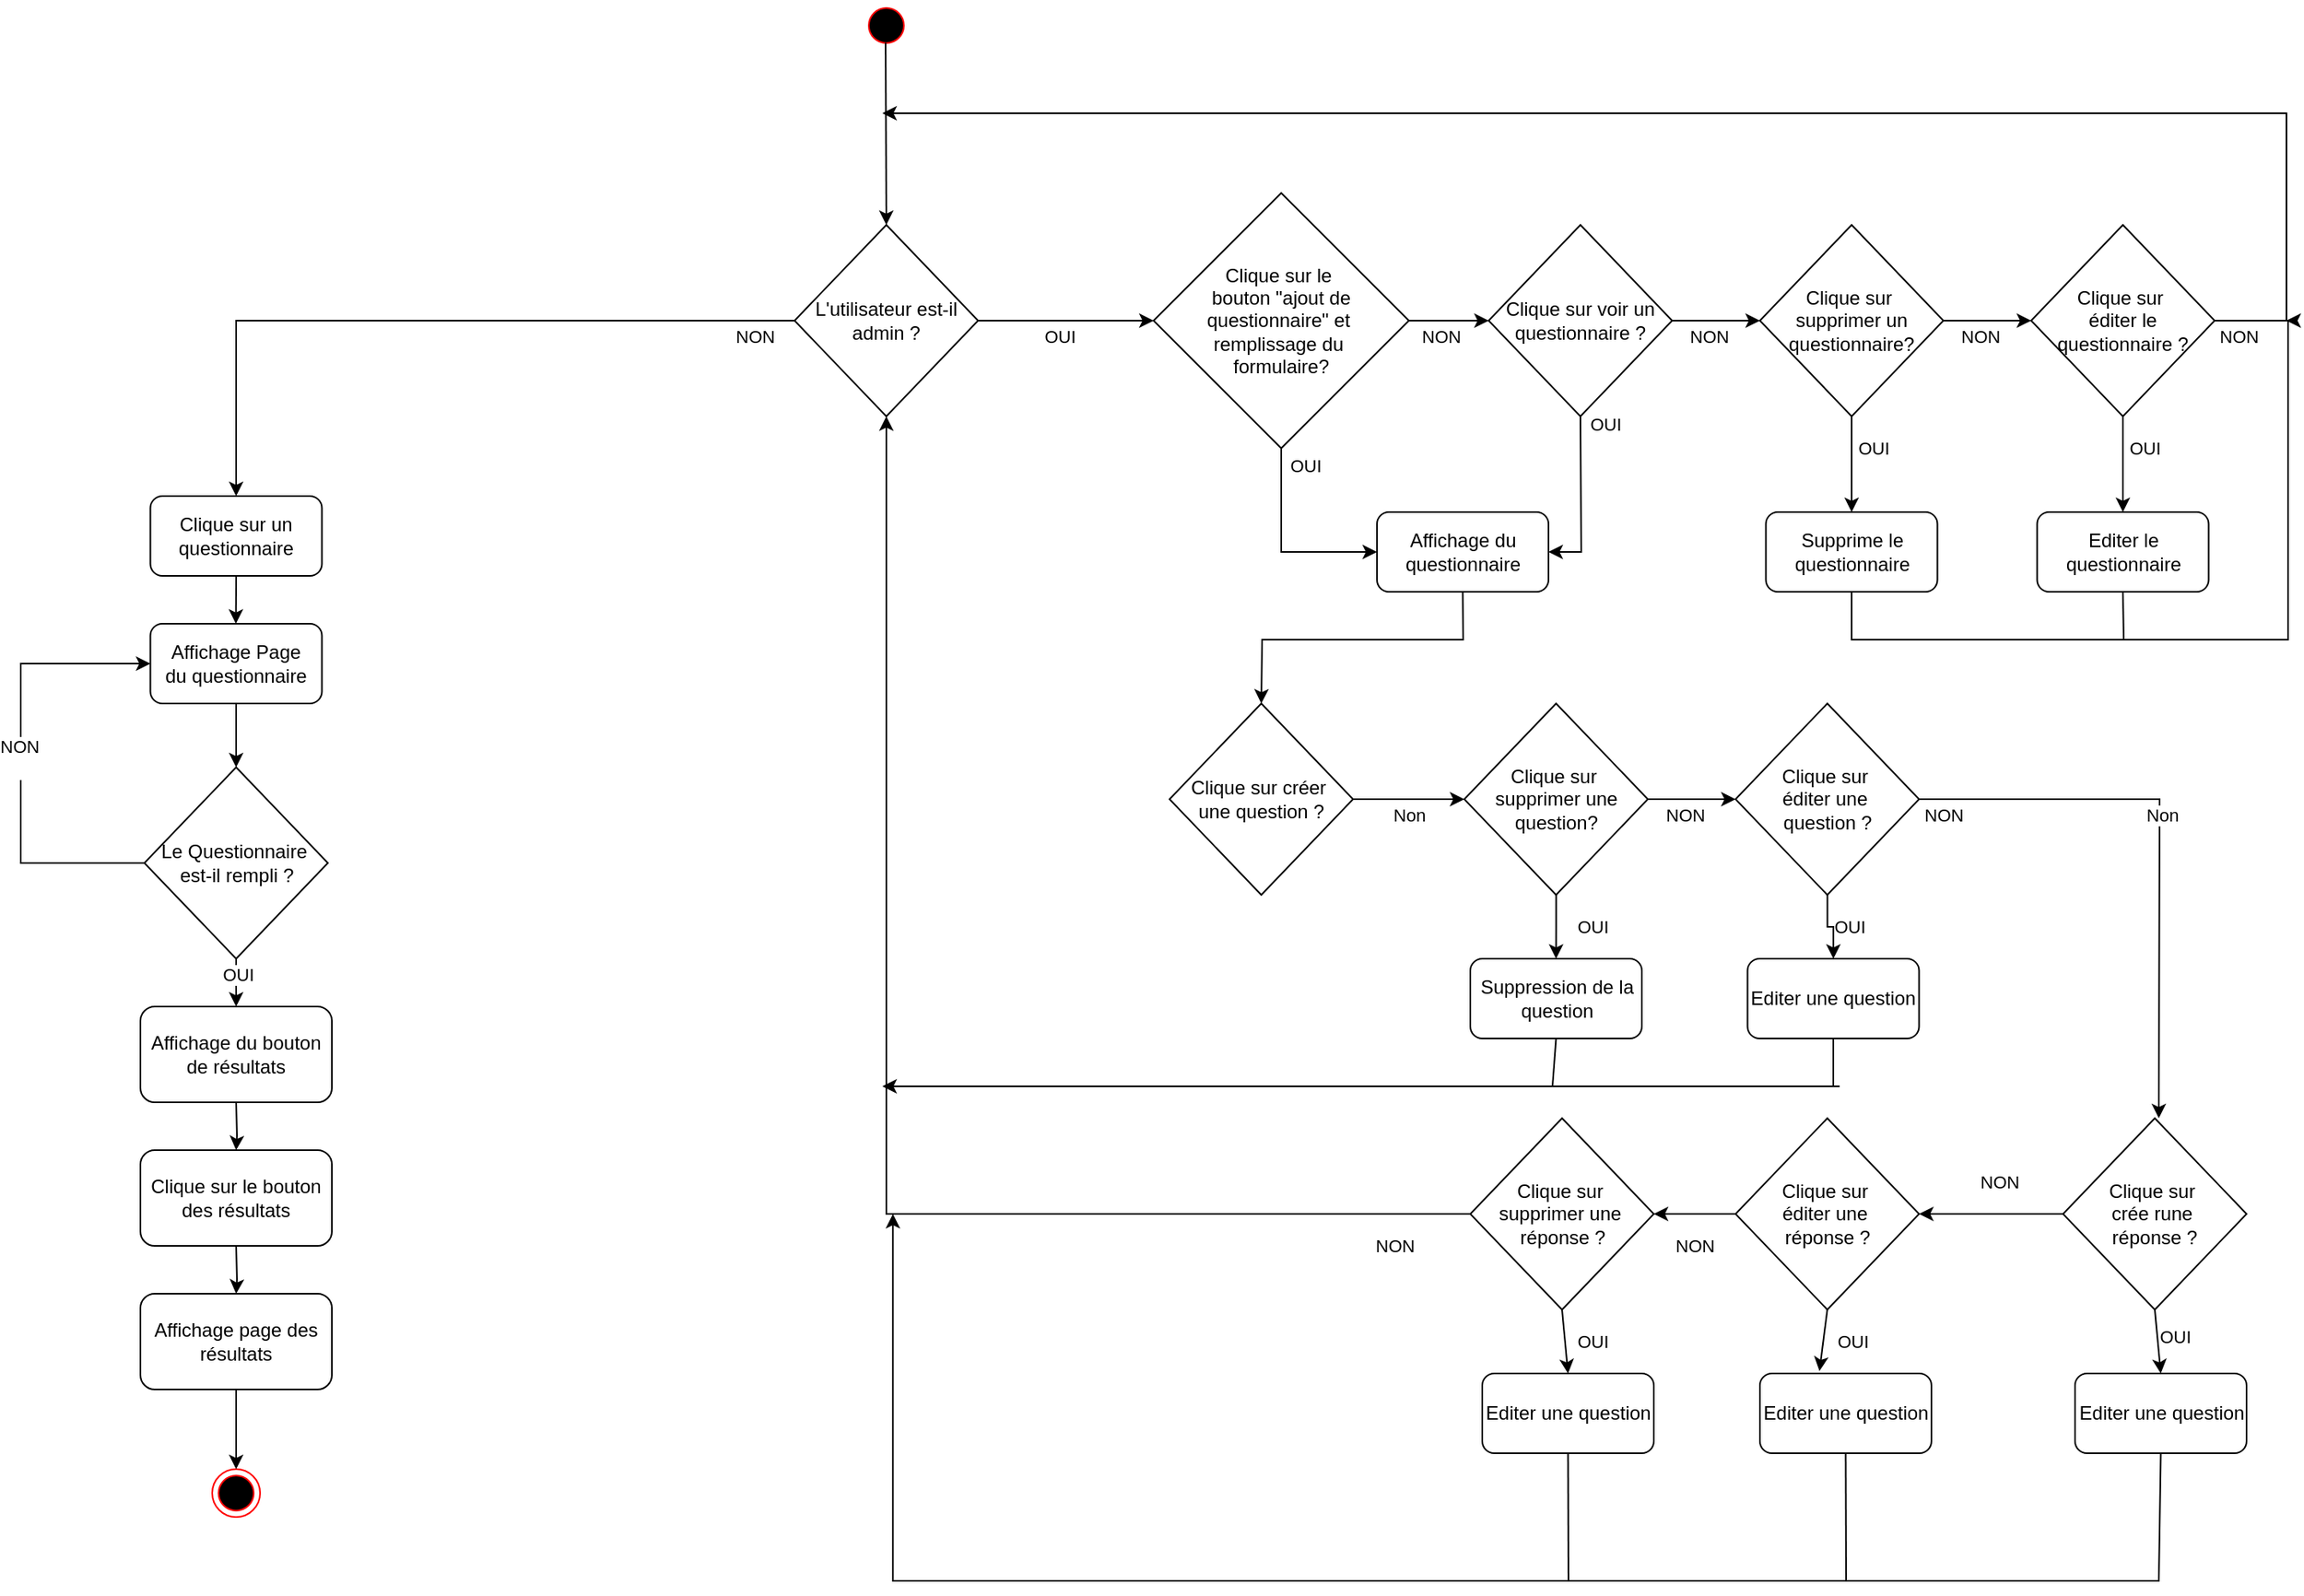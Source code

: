 <mxfile version="28.2.3" pages="3">
  <diagram name="Diagramme Activité" id="yd0fJOVpNet60CX7Hf86">
    <mxGraphModel dx="2014" dy="1866" grid="1" gridSize="10" guides="1" tooltips="1" connect="1" arrows="1" fold="1" page="1" pageScale="1" pageWidth="827" pageHeight="1169" math="0" shadow="0">
      <root>
        <mxCell id="0" />
        <mxCell id="1" parent="0" />
        <mxCell id="2XqCjM9IpBjJzkhWdtba-1" value="" style="ellipse;html=1;shape=endState;fillColor=#000000;strokeColor=#ff0000;" vertex="1" parent="1">
          <mxGeometry x="300" y="960" width="30" height="30" as="geometry" />
        </mxCell>
        <mxCell id="2XqCjM9IpBjJzkhWdtba-2" value="Affichage Page&lt;br&gt;du questionnaire" style="rounded=1;whiteSpace=wrap;html=1;" vertex="1" parent="1">
          <mxGeometry x="261.25" y="430" width="107.5" height="50" as="geometry" />
        </mxCell>
        <mxCell id="2XqCjM9IpBjJzkhWdtba-3" value="" style="endArrow=classic;html=1;rounded=0;exitX=0.5;exitY=1;exitDx=0;exitDy=0;" edge="1" parent="1" source="2XqCjM9IpBjJzkhWdtba-2" target="2XqCjM9IpBjJzkhWdtba-6">
          <mxGeometry width="50" height="50" relative="1" as="geometry">
            <mxPoint x="290" y="540" as="sourcePoint" />
            <mxPoint x="315" y="520" as="targetPoint" />
          </mxGeometry>
        </mxCell>
        <mxCell id="2XqCjM9IpBjJzkhWdtba-4" value="" style="edgeStyle=orthogonalEdgeStyle;rounded=0;orthogonalLoop=1;jettySize=auto;html=1;" edge="1" parent="1" source="2XqCjM9IpBjJzkhWdtba-6" target="2XqCjM9IpBjJzkhWdtba-9">
          <mxGeometry relative="1" as="geometry" />
        </mxCell>
        <mxCell id="2XqCjM9IpBjJzkhWdtba-5" value="OUI" style="edgeLabel;html=1;align=center;verticalAlign=middle;resizable=0;points=[];" vertex="1" connectable="0" parent="2XqCjM9IpBjJzkhWdtba-4">
          <mxGeometry x="0.207" y="1" relative="1" as="geometry">
            <mxPoint as="offset" />
          </mxGeometry>
        </mxCell>
        <mxCell id="2XqCjM9IpBjJzkhWdtba-6" value="Le Questionnaire&amp;nbsp;&lt;div&gt;est-il rempli ?&lt;/div&gt;" style="rhombus;whiteSpace=wrap;html=1;" vertex="1" parent="1">
          <mxGeometry x="257.5" y="520" width="115" height="120" as="geometry" />
        </mxCell>
        <mxCell id="2XqCjM9IpBjJzkhWdtba-7" value="" style="endArrow=classic;html=1;rounded=0;exitX=0;exitY=0.5;exitDx=0;exitDy=0;entryX=0;entryY=0.5;entryDx=0;entryDy=0;" edge="1" parent="1" source="2XqCjM9IpBjJzkhWdtba-6" target="2XqCjM9IpBjJzkhWdtba-2">
          <mxGeometry width="50" height="50" relative="1" as="geometry">
            <mxPoint x="290" y="620" as="sourcePoint" />
            <mxPoint x="340" y="570" as="targetPoint" />
            <Array as="points">
              <mxPoint x="180" y="580" />
              <mxPoint x="180" y="455" />
            </Array>
          </mxGeometry>
        </mxCell>
        <mxCell id="2XqCjM9IpBjJzkhWdtba-8" value="NON&lt;div&gt;&lt;br&gt;&lt;/div&gt;" style="edgeLabel;html=1;align=center;verticalAlign=middle;resizable=0;points=[];" vertex="1" connectable="0" parent="2XqCjM9IpBjJzkhWdtba-7">
          <mxGeometry x="0.01" y="1" relative="1" as="geometry">
            <mxPoint as="offset" />
          </mxGeometry>
        </mxCell>
        <mxCell id="2XqCjM9IpBjJzkhWdtba-9" value="Affichage du bouton de résultats" style="rounded=1;whiteSpace=wrap;html=1;" vertex="1" parent="1">
          <mxGeometry x="255" y="670" width="120" height="60" as="geometry" />
        </mxCell>
        <mxCell id="2XqCjM9IpBjJzkhWdtba-10" value="" style="edgeStyle=orthogonalEdgeStyle;rounded=0;orthogonalLoop=1;jettySize=auto;html=1;" edge="1" parent="1" target="2XqCjM9IpBjJzkhWdtba-11">
          <mxGeometry relative="1" as="geometry">
            <mxPoint x="315" y="730" as="sourcePoint" />
          </mxGeometry>
        </mxCell>
        <mxCell id="2XqCjM9IpBjJzkhWdtba-11" value="Clique sur le bouton des résultats" style="rounded=1;whiteSpace=wrap;html=1;" vertex="1" parent="1">
          <mxGeometry x="255" y="760" width="120" height="60" as="geometry" />
        </mxCell>
        <mxCell id="2XqCjM9IpBjJzkhWdtba-12" value="" style="edgeStyle=orthogonalEdgeStyle;rounded=0;orthogonalLoop=1;jettySize=auto;html=1;" edge="1" parent="1" target="2XqCjM9IpBjJzkhWdtba-14">
          <mxGeometry relative="1" as="geometry">
            <mxPoint x="315" y="820" as="sourcePoint" />
          </mxGeometry>
        </mxCell>
        <mxCell id="2XqCjM9IpBjJzkhWdtba-13" value="" style="edgeStyle=orthogonalEdgeStyle;rounded=0;orthogonalLoop=1;jettySize=auto;html=1;" edge="1" parent="1" source="2XqCjM9IpBjJzkhWdtba-14" target="2XqCjM9IpBjJzkhWdtba-1">
          <mxGeometry relative="1" as="geometry" />
        </mxCell>
        <mxCell id="2XqCjM9IpBjJzkhWdtba-14" value="Affichage page des résultats" style="rounded=1;whiteSpace=wrap;html=1;" vertex="1" parent="1">
          <mxGeometry x="255" y="850" width="120" height="60" as="geometry" />
        </mxCell>
        <mxCell id="2XqCjM9IpBjJzkhWdtba-15" value="" style="ellipse;html=1;shape=startState;fillColor=#000000;strokeColor=#ff0000;" vertex="1" parent="1">
          <mxGeometry x="707.5" y="40" width="30" height="30" as="geometry" />
        </mxCell>
        <mxCell id="2XqCjM9IpBjJzkhWdtba-16" value="" style="endArrow=classic;html=1;rounded=0;exitX=0.485;exitY=0.859;exitDx=0;exitDy=0;entryX=0.5;entryY=0;entryDx=0;entryDy=0;exitPerimeter=0;" edge="1" parent="1" source="2XqCjM9IpBjJzkhWdtba-15" target="2XqCjM9IpBjJzkhWdtba-21">
          <mxGeometry width="50" height="50" relative="1" as="geometry">
            <mxPoint x="697.5" y="180" as="sourcePoint" />
            <mxPoint x="722.5" y="100" as="targetPoint" />
          </mxGeometry>
        </mxCell>
        <mxCell id="2XqCjM9IpBjJzkhWdtba-17" value="Clique sur un questionnaire" style="rounded=1;whiteSpace=wrap;html=1;" vertex="1" parent="1">
          <mxGeometry x="261.25" y="350" width="107.5" height="50" as="geometry" />
        </mxCell>
        <mxCell id="2XqCjM9IpBjJzkhWdtba-18" value="" style="endArrow=classic;html=1;rounded=0;entryX=0.5;entryY=0;entryDx=0;entryDy=0;exitX=0.5;exitY=1;exitDx=0;exitDy=0;" edge="1" parent="1" source="2XqCjM9IpBjJzkhWdtba-17">
          <mxGeometry width="50" height="50" relative="1" as="geometry">
            <mxPoint x="314.83" y="400" as="sourcePoint" />
            <mxPoint x="314.83" y="430" as="targetPoint" />
          </mxGeometry>
        </mxCell>
        <mxCell id="2XqCjM9IpBjJzkhWdtba-19" value="" style="edgeStyle=orthogonalEdgeStyle;rounded=0;orthogonalLoop=1;jettySize=auto;html=1;entryX=0.5;entryY=0;entryDx=0;entryDy=0;" edge="1" parent="1" source="2XqCjM9IpBjJzkhWdtba-21" target="2XqCjM9IpBjJzkhWdtba-17">
          <mxGeometry relative="1" as="geometry">
            <mxPoint x="570" y="240" as="targetPoint" />
          </mxGeometry>
        </mxCell>
        <mxCell id="2XqCjM9IpBjJzkhWdtba-20" value="NON" style="edgeLabel;html=1;align=center;verticalAlign=middle;resizable=0;points=[];" vertex="1" connectable="0" parent="2XqCjM9IpBjJzkhWdtba-19">
          <mxGeometry x="-0.602" relative="1" as="geometry">
            <mxPoint x="66" y="10" as="offset" />
          </mxGeometry>
        </mxCell>
        <mxCell id="2XqCjM9IpBjJzkhWdtba-21" value="L&#39;utilisateur est-il admin ?" style="rhombus;whiteSpace=wrap;html=1;" vertex="1" parent="1">
          <mxGeometry x="665" y="180" width="115" height="120" as="geometry" />
        </mxCell>
        <mxCell id="2XqCjM9IpBjJzkhWdtba-22" value="Clique sur le&amp;nbsp;&lt;div&gt;bouton &quot;ajout de questionnaire&quot; et&amp;nbsp;&lt;/div&gt;&lt;div&gt;remplissage du&amp;nbsp;&lt;/div&gt;&lt;div&gt;formulaire?&lt;/div&gt;" style="rhombus;whiteSpace=wrap;html=1;" vertex="1" parent="1">
          <mxGeometry x="890" y="160" width="160" height="160" as="geometry" />
        </mxCell>
        <mxCell id="2XqCjM9IpBjJzkhWdtba-23" value="" style="edgeStyle=orthogonalEdgeStyle;rounded=0;orthogonalLoop=1;jettySize=auto;html=1;" edge="1" parent="1" source="2XqCjM9IpBjJzkhWdtba-25" target="2XqCjM9IpBjJzkhWdtba-26">
          <mxGeometry relative="1" as="geometry" />
        </mxCell>
        <mxCell id="2XqCjM9IpBjJzkhWdtba-24" value="NON" style="edgeLabel;html=1;align=center;verticalAlign=middle;resizable=0;points=[];" vertex="1" connectable="0" parent="2XqCjM9IpBjJzkhWdtba-23">
          <mxGeometry x="-0.164" y="-3" relative="1" as="geometry">
            <mxPoint y="7" as="offset" />
          </mxGeometry>
        </mxCell>
        <mxCell id="2XqCjM9IpBjJzkhWdtba-25" value="Clique sur voir un questionnaire&lt;span style=&quot;background-color: transparent; color: light-dark(rgb(0, 0, 0), rgb(255, 255, 255));&quot;&gt;&amp;nbsp;?&lt;/span&gt;" style="rhombus;whiteSpace=wrap;html=1;" vertex="1" parent="1">
          <mxGeometry x="1100" y="180" width="115" height="120" as="geometry" />
        </mxCell>
        <mxCell id="2XqCjM9IpBjJzkhWdtba-26" value="Clique sur&amp;nbsp;&lt;div&gt;supprimer un questionnaire?&lt;/div&gt;" style="rhombus;whiteSpace=wrap;html=1;" vertex="1" parent="1">
          <mxGeometry x="1270" y="180" width="115" height="120" as="geometry" />
        </mxCell>
        <mxCell id="2XqCjM9IpBjJzkhWdtba-27" value="" style="endArrow=classic;html=1;rounded=0;exitX=1;exitY=0.5;exitDx=0;exitDy=0;entryX=0;entryY=0.5;entryDx=0;entryDy=0;" edge="1" parent="1" source="2XqCjM9IpBjJzkhWdtba-21" target="2XqCjM9IpBjJzkhWdtba-22">
          <mxGeometry width="50" height="50" relative="1" as="geometry">
            <mxPoint x="860" y="120" as="sourcePoint" />
            <mxPoint x="861" y="234" as="targetPoint" />
          </mxGeometry>
        </mxCell>
        <mxCell id="2XqCjM9IpBjJzkhWdtba-28" value="OUI" style="edgeLabel;html=1;align=center;verticalAlign=middle;resizable=0;points=[];" vertex="1" connectable="0" parent="2XqCjM9IpBjJzkhWdtba-27">
          <mxGeometry x="-0.367" y="-1" relative="1" as="geometry">
            <mxPoint x="16" y="9" as="offset" />
          </mxGeometry>
        </mxCell>
        <mxCell id="2XqCjM9IpBjJzkhWdtba-29" value="" style="endArrow=classic;html=1;rounded=0;exitX=1;exitY=0.5;exitDx=0;exitDy=0;entryX=0;entryY=0.5;entryDx=0;entryDy=0;" edge="1" parent="1" source="2XqCjM9IpBjJzkhWdtba-22" target="2XqCjM9IpBjJzkhWdtba-25">
          <mxGeometry width="50" height="50" relative="1" as="geometry">
            <mxPoint x="1030" y="190" as="sourcePoint" />
            <mxPoint x="1140" y="190" as="targetPoint" />
          </mxGeometry>
        </mxCell>
        <mxCell id="2XqCjM9IpBjJzkhWdtba-30" value="NON" style="edgeLabel;html=1;align=center;verticalAlign=middle;resizable=0;points=[];" vertex="1" connectable="0" parent="2XqCjM9IpBjJzkhWdtba-29">
          <mxGeometry x="-0.367" y="-1" relative="1" as="geometry">
            <mxPoint x="4" y="9" as="offset" />
          </mxGeometry>
        </mxCell>
        <mxCell id="2XqCjM9IpBjJzkhWdtba-31" value="Clique sur&amp;nbsp;&lt;div&gt;éditer le questionnaire ?&lt;/div&gt;" style="rhombus;whiteSpace=wrap;html=1;" vertex="1" parent="1">
          <mxGeometry x="1440" y="180" width="115" height="120" as="geometry" />
        </mxCell>
        <mxCell id="2XqCjM9IpBjJzkhWdtba-32" value="" style="edgeStyle=orthogonalEdgeStyle;rounded=0;orthogonalLoop=1;jettySize=auto;html=1;exitX=1;exitY=0.5;exitDx=0;exitDy=0;" edge="1" parent="1" source="2XqCjM9IpBjJzkhWdtba-26">
          <mxGeometry relative="1" as="geometry">
            <mxPoint x="1530" y="290" as="sourcePoint" />
            <mxPoint x="1440" y="240" as="targetPoint" />
          </mxGeometry>
        </mxCell>
        <mxCell id="2XqCjM9IpBjJzkhWdtba-33" value="NON" style="edgeLabel;html=1;align=center;verticalAlign=middle;resizable=0;points=[];" vertex="1" connectable="0" parent="2XqCjM9IpBjJzkhWdtba-32">
          <mxGeometry x="-0.164" y="-3" relative="1" as="geometry">
            <mxPoint y="7" as="offset" />
          </mxGeometry>
        </mxCell>
        <mxCell id="2XqCjM9IpBjJzkhWdtba-34" value="" style="endArrow=classic;html=1;rounded=0;exitX=1;exitY=0.5;exitDx=0;exitDy=0;" edge="1" parent="1" source="2XqCjM9IpBjJzkhWdtba-31">
          <mxGeometry width="50" height="50" relative="1" as="geometry">
            <mxPoint x="1580" y="330" as="sourcePoint" />
            <mxPoint x="720" y="110" as="targetPoint" />
            <Array as="points">
              <mxPoint x="1600" y="240" />
              <mxPoint x="1600" y="110" />
            </Array>
          </mxGeometry>
        </mxCell>
        <mxCell id="2XqCjM9IpBjJzkhWdtba-35" value="NON" style="edgeLabel;html=1;align=center;verticalAlign=middle;resizable=0;points=[];" vertex="1" connectable="0" parent="2XqCjM9IpBjJzkhWdtba-34">
          <mxGeometry x="-0.367" y="-1" relative="1" as="geometry">
            <mxPoint x="129" y="141" as="offset" />
          </mxGeometry>
        </mxCell>
        <mxCell id="2XqCjM9IpBjJzkhWdtba-36" value="Supprime le questionnaire" style="rounded=1;whiteSpace=wrap;html=1;" vertex="1" parent="1">
          <mxGeometry x="1273.75" y="360" width="107.5" height="50" as="geometry" />
        </mxCell>
        <mxCell id="2XqCjM9IpBjJzkhWdtba-37" value="" style="edgeStyle=orthogonalEdgeStyle;rounded=0;orthogonalLoop=1;jettySize=auto;html=1;entryX=0.5;entryY=0;entryDx=0;entryDy=0;exitX=0.5;exitY=1;exitDx=0;exitDy=0;" edge="1" parent="1" source="2XqCjM9IpBjJzkhWdtba-26" target="2XqCjM9IpBjJzkhWdtba-36">
          <mxGeometry relative="1" as="geometry">
            <mxPoint x="1250" y="310" as="sourcePoint" />
            <mxPoint x="1305" y="310" as="targetPoint" />
          </mxGeometry>
        </mxCell>
        <mxCell id="2XqCjM9IpBjJzkhWdtba-38" value="OUI" style="edgeLabel;html=1;align=center;verticalAlign=middle;resizable=0;points=[];" vertex="1" connectable="0" parent="2XqCjM9IpBjJzkhWdtba-37">
          <mxGeometry x="-0.164" y="-3" relative="1" as="geometry">
            <mxPoint x="16" y="-5" as="offset" />
          </mxGeometry>
        </mxCell>
        <mxCell id="2XqCjM9IpBjJzkhWdtba-39" value="Editer le questionnaire" style="rounded=1;whiteSpace=wrap;html=1;" vertex="1" parent="1">
          <mxGeometry x="1443.75" y="360" width="107.5" height="50" as="geometry" />
        </mxCell>
        <mxCell id="2XqCjM9IpBjJzkhWdtba-40" value="" style="edgeStyle=orthogonalEdgeStyle;rounded=0;orthogonalLoop=1;jettySize=auto;html=1;entryX=0.5;entryY=0;entryDx=0;entryDy=0;exitX=0.5;exitY=1;exitDx=0;exitDy=0;" edge="1" parent="1" source="2XqCjM9IpBjJzkhWdtba-31" target="2XqCjM9IpBjJzkhWdtba-39">
          <mxGeometry relative="1" as="geometry">
            <mxPoint x="1497.25" y="300" as="sourcePoint" />
            <mxPoint x="1497.25" y="360" as="targetPoint" />
          </mxGeometry>
        </mxCell>
        <mxCell id="2XqCjM9IpBjJzkhWdtba-41" value="OUI" style="edgeLabel;html=1;align=center;verticalAlign=middle;resizable=0;points=[];" vertex="1" connectable="0" parent="2XqCjM9IpBjJzkhWdtba-40">
          <mxGeometry x="-0.164" y="-3" relative="1" as="geometry">
            <mxPoint x="16" y="-5" as="offset" />
          </mxGeometry>
        </mxCell>
        <mxCell id="2XqCjM9IpBjJzkhWdtba-42" value="" style="edgeStyle=orthogonalEdgeStyle;rounded=0;orthogonalLoop=1;jettySize=auto;html=1;exitX=0.5;exitY=1;exitDx=0;exitDy=0;" edge="1" parent="1" source="2XqCjM9IpBjJzkhWdtba-36">
          <mxGeometry relative="1" as="geometry">
            <mxPoint x="1327.25" y="420" as="sourcePoint" />
            <mxPoint x="1600" y="240" as="targetPoint" />
            <Array as="points">
              <mxPoint x="1328" y="440" />
              <mxPoint x="1601" y="440" />
              <mxPoint x="1601" y="240" />
            </Array>
          </mxGeometry>
        </mxCell>
        <mxCell id="2XqCjM9IpBjJzkhWdtba-43" value="" style="endArrow=none;html=1;rounded=0;entryX=0.5;entryY=1;entryDx=0;entryDy=0;" edge="1" parent="1" target="2XqCjM9IpBjJzkhWdtba-39">
          <mxGeometry width="50" height="50" relative="1" as="geometry">
            <mxPoint x="1498" y="440" as="sourcePoint" />
            <mxPoint x="1340" y="360" as="targetPoint" />
          </mxGeometry>
        </mxCell>
        <mxCell id="2XqCjM9IpBjJzkhWdtba-44" value="Affichage du questionnaire" style="rounded=1;whiteSpace=wrap;html=1;" vertex="1" parent="1">
          <mxGeometry x="1030" y="360" width="107.5" height="50" as="geometry" />
        </mxCell>
        <mxCell id="2XqCjM9IpBjJzkhWdtba-45" value="" style="endArrow=classic;html=1;rounded=0;exitX=0.5;exitY=1;exitDx=0;exitDy=0;entryX=0;entryY=0.5;entryDx=0;entryDy=0;" edge="1" parent="1" source="2XqCjM9IpBjJzkhWdtba-22" target="2XqCjM9IpBjJzkhWdtba-44">
          <mxGeometry width="50" height="50" relative="1" as="geometry">
            <mxPoint x="860" y="230" as="sourcePoint" />
            <mxPoint x="970" y="230" as="targetPoint" />
            <Array as="points">
              <mxPoint x="970" y="385" />
            </Array>
          </mxGeometry>
        </mxCell>
        <mxCell id="2XqCjM9IpBjJzkhWdtba-46" value="OUI" style="edgeLabel;html=1;align=center;verticalAlign=middle;resizable=0;points=[];" vertex="1" connectable="0" parent="2XqCjM9IpBjJzkhWdtba-45">
          <mxGeometry x="-0.367" y="-1" relative="1" as="geometry">
            <mxPoint x="16" y="-29" as="offset" />
          </mxGeometry>
        </mxCell>
        <mxCell id="2XqCjM9IpBjJzkhWdtba-47" value="" style="endArrow=classic;html=1;rounded=0;exitX=0.5;exitY=1;exitDx=0;exitDy=0;entryX=1;entryY=0.5;entryDx=0;entryDy=0;" edge="1" parent="1" source="2XqCjM9IpBjJzkhWdtba-25" target="2XqCjM9IpBjJzkhWdtba-44">
          <mxGeometry width="50" height="50" relative="1" as="geometry">
            <mxPoint x="1181" y="310" as="sourcePoint" />
            <mxPoint x="1241" y="375" as="targetPoint" />
            <Array as="points">
              <mxPoint x="1158" y="385" />
            </Array>
          </mxGeometry>
        </mxCell>
        <mxCell id="2XqCjM9IpBjJzkhWdtba-48" value="OUI" style="edgeLabel;html=1;align=center;verticalAlign=middle;resizable=0;points=[];" vertex="1" connectable="0" parent="2XqCjM9IpBjJzkhWdtba-47">
          <mxGeometry x="-0.367" y="-1" relative="1" as="geometry">
            <mxPoint x="16" y="-29" as="offset" />
          </mxGeometry>
        </mxCell>
        <mxCell id="IGJOa3L9p-YwJK3UF2Un-6" value="" style="edgeStyle=orthogonalEdgeStyle;rounded=0;orthogonalLoop=1;jettySize=auto;html=1;" edge="1" parent="1" source="2XqCjM9IpBjJzkhWdtba-49" target="2XqCjM9IpBjJzkhWdtba-51">
          <mxGeometry relative="1" as="geometry" />
        </mxCell>
        <mxCell id="IGJOa3L9p-YwJK3UF2Un-7" value="Non" style="edgeLabel;html=1;align=center;verticalAlign=middle;resizable=0;points=[];" vertex="1" connectable="0" parent="IGJOa3L9p-YwJK3UF2Un-6">
          <mxGeometry x="-0.169" y="-4" relative="1" as="geometry">
            <mxPoint x="6" y="6" as="offset" />
          </mxGeometry>
        </mxCell>
        <mxCell id="2XqCjM9IpBjJzkhWdtba-49" value="Clique sur créer&amp;nbsp;&lt;div&gt;une question&lt;span style=&quot;background-color: transparent; color: light-dark(rgb(0, 0, 0), rgb(255, 255, 255));&quot;&gt;&amp;nbsp;?&lt;/span&gt;&lt;/div&gt;" style="rhombus;whiteSpace=wrap;html=1;" vertex="1" parent="1">
          <mxGeometry x="900" y="480" width="115" height="120" as="geometry" />
        </mxCell>
        <mxCell id="2XqCjM9IpBjJzkhWdtba-50" value="" style="endArrow=classic;html=1;rounded=0;exitX=0.5;exitY=1;exitDx=0;exitDy=0;entryX=0.5;entryY=0;entryDx=0;entryDy=0;" edge="1" parent="1" source="2XqCjM9IpBjJzkhWdtba-44" target="2XqCjM9IpBjJzkhWdtba-49">
          <mxGeometry width="50" height="50" relative="1" as="geometry">
            <mxPoint x="1080" y="422.5" as="sourcePoint" />
            <mxPoint x="970" y="440" as="targetPoint" />
            <Array as="points">
              <mxPoint x="1084" y="440" />
              <mxPoint x="958" y="440" />
            </Array>
          </mxGeometry>
        </mxCell>
        <mxCell id="IGJOa3L9p-YwJK3UF2Un-3" value="" style="edgeStyle=orthogonalEdgeStyle;rounded=0;orthogonalLoop=1;jettySize=auto;html=1;" edge="1" parent="1" source="2XqCjM9IpBjJzkhWdtba-51" target="IGJOa3L9p-YwJK3UF2Un-2">
          <mxGeometry relative="1" as="geometry" />
        </mxCell>
        <mxCell id="2XqCjM9IpBjJzkhWdtba-51" value="Clique sur&amp;nbsp;&lt;div&gt;supprimer une question?&lt;/div&gt;" style="rhombus;whiteSpace=wrap;html=1;" vertex="1" parent="1">
          <mxGeometry x="1084.75" y="480" width="115" height="120" as="geometry" />
        </mxCell>
        <mxCell id="IGJOa3L9p-YwJK3UF2Un-5" value="" style="edgeStyle=orthogonalEdgeStyle;rounded=0;orthogonalLoop=1;jettySize=auto;html=1;" edge="1" parent="1" source="2XqCjM9IpBjJzkhWdtba-52" target="IGJOa3L9p-YwJK3UF2Un-4">
          <mxGeometry relative="1" as="geometry" />
        </mxCell>
        <mxCell id="2XqCjM9IpBjJzkhWdtba-52" value="Clique sur&amp;nbsp;&lt;div&gt;éditer une&amp;nbsp;&lt;/div&gt;&lt;div&gt;question ?&lt;/div&gt;" style="rhombus;whiteSpace=wrap;html=1;" vertex="1" parent="1">
          <mxGeometry x="1254.75" y="480" width="115" height="120" as="geometry" />
        </mxCell>
        <mxCell id="2XqCjM9IpBjJzkhWdtba-53" value="" style="edgeStyle=orthogonalEdgeStyle;rounded=0;orthogonalLoop=1;jettySize=auto;html=1;exitX=1;exitY=0.5;exitDx=0;exitDy=0;" edge="1" parent="1" source="2XqCjM9IpBjJzkhWdtba-51">
          <mxGeometry relative="1" as="geometry">
            <mxPoint x="1344.75" y="590" as="sourcePoint" />
            <mxPoint x="1254.75" y="540" as="targetPoint" />
          </mxGeometry>
        </mxCell>
        <mxCell id="2XqCjM9IpBjJzkhWdtba-54" value="NON" style="edgeLabel;html=1;align=center;verticalAlign=middle;resizable=0;points=[];" vertex="1" connectable="0" parent="2XqCjM9IpBjJzkhWdtba-53">
          <mxGeometry x="-0.164" y="-3" relative="1" as="geometry">
            <mxPoint y="7" as="offset" />
          </mxGeometry>
        </mxCell>
        <mxCell id="2XqCjM9IpBjJzkhWdtba-55" value="NON" style="edgeLabel;html=1;align=center;verticalAlign=middle;resizable=0;points=[];" vertex="1" connectable="0" parent="1">
          <mxGeometry x="1385" y="550" as="geometry" />
        </mxCell>
        <mxCell id="2XqCjM9IpBjJzkhWdtba-56" value="OUI" style="edgeLabel;html=1;align=center;verticalAlign=middle;resizable=0;points=[];" vertex="1" connectable="0" parent="1">
          <mxGeometry x="1165" y="620" as="geometry" />
        </mxCell>
        <mxCell id="2XqCjM9IpBjJzkhWdtba-57" value="OUI" style="edgeLabel;html=1;align=center;verticalAlign=middle;resizable=0;points=[];" vertex="1" connectable="0" parent="1">
          <mxGeometry x="1325.25" y="620" as="geometry" />
        </mxCell>
        <mxCell id="IGJOa3L9p-YwJK3UF2Un-2" value="Suppression de la question" style="rounded=1;whiteSpace=wrap;html=1;" vertex="1" parent="1">
          <mxGeometry x="1088.5" y="640" width="107.5" height="50" as="geometry" />
        </mxCell>
        <mxCell id="IGJOa3L9p-YwJK3UF2Un-4" value="Editer une question" style="rounded=1;whiteSpace=wrap;html=1;" vertex="1" parent="1">
          <mxGeometry x="1262.25" y="640" width="107.5" height="50" as="geometry" />
        </mxCell>
        <mxCell id="IGJOa3L9p-YwJK3UF2Un-9" value="" style="edgeStyle=orthogonalEdgeStyle;rounded=0;orthogonalLoop=1;jettySize=auto;html=1;exitX=1;exitY=0.5;exitDx=0;exitDy=0;" edge="1" parent="1" source="2XqCjM9IpBjJzkhWdtba-52">
          <mxGeometry relative="1" as="geometry">
            <mxPoint x="1040" y="530" as="sourcePoint" />
            <mxPoint x="1520" y="740" as="targetPoint" />
          </mxGeometry>
        </mxCell>
        <mxCell id="IGJOa3L9p-YwJK3UF2Un-10" value="Non" style="edgeLabel;html=1;align=center;verticalAlign=middle;resizable=0;points=[];" vertex="1" connectable="0" parent="IGJOa3L9p-YwJK3UF2Un-9">
          <mxGeometry x="-0.169" y="-4" relative="1" as="geometry">
            <mxPoint x="6" y="6" as="offset" />
          </mxGeometry>
        </mxCell>
        <mxCell id="IGJOa3L9p-YwJK3UF2Un-13" value="" style="edgeStyle=orthogonalEdgeStyle;rounded=0;orthogonalLoop=1;jettySize=auto;html=1;" edge="1" parent="1" source="IGJOa3L9p-YwJK3UF2Un-11" target="IGJOa3L9p-YwJK3UF2Un-12">
          <mxGeometry relative="1" as="geometry" />
        </mxCell>
        <mxCell id="IGJOa3L9p-YwJK3UF2Un-14" value="NON" style="edgeLabel;html=1;align=center;verticalAlign=middle;resizable=0;points=[];" vertex="1" connectable="0" parent="IGJOa3L9p-YwJK3UF2Un-13">
          <mxGeometry x="0.137" relative="1" as="geometry">
            <mxPoint x="11" y="-20" as="offset" />
          </mxGeometry>
        </mxCell>
        <mxCell id="IGJOa3L9p-YwJK3UF2Un-11" value="Clique sur&amp;nbsp;&lt;div&gt;&lt;span style=&quot;background-color: transparent; color: light-dark(rgb(0, 0, 0), rgb(255, 255, 255));&quot;&gt;crée rune&amp;nbsp;&lt;/span&gt;&lt;/div&gt;&lt;div&gt;&lt;span style=&quot;background-color: transparent; color: light-dark(rgb(0, 0, 0), rgb(255, 255, 255));&quot;&gt;réponse ?&lt;/span&gt;&lt;/div&gt;" style="rhombus;whiteSpace=wrap;html=1;" vertex="1" parent="1">
          <mxGeometry x="1460" y="740" width="115" height="120" as="geometry" />
        </mxCell>
        <mxCell id="IGJOa3L9p-YwJK3UF2Un-16" value="" style="edgeStyle=orthogonalEdgeStyle;rounded=0;orthogonalLoop=1;jettySize=auto;html=1;" edge="1" parent="1" source="IGJOa3L9p-YwJK3UF2Un-12" target="IGJOa3L9p-YwJK3UF2Un-15">
          <mxGeometry relative="1" as="geometry" />
        </mxCell>
        <mxCell id="IGJOa3L9p-YwJK3UF2Un-17" value="NON" style="edgeLabel;html=1;align=center;verticalAlign=middle;resizable=0;points=[];" vertex="1" connectable="0" parent="IGJOa3L9p-YwJK3UF2Un-16">
          <mxGeometry x="0.016" y="6" relative="1" as="geometry">
            <mxPoint y="14" as="offset" />
          </mxGeometry>
        </mxCell>
        <mxCell id="IGJOa3L9p-YwJK3UF2Un-12" value="Clique sur&amp;nbsp;&lt;div&gt;&lt;span style=&quot;background-color: transparent; color: light-dark(rgb(0, 0, 0), rgb(255, 255, 255));&quot;&gt;éditer une&amp;nbsp;&lt;/span&gt;&lt;/div&gt;&lt;div&gt;&lt;span style=&quot;background-color: transparent; color: light-dark(rgb(0, 0, 0), rgb(255, 255, 255));&quot;&gt;réponse ?&lt;/span&gt;&lt;/div&gt;" style="rhombus;whiteSpace=wrap;html=1;" vertex="1" parent="1">
          <mxGeometry x="1254.75" y="740" width="115" height="120" as="geometry" />
        </mxCell>
        <mxCell id="IGJOa3L9p-YwJK3UF2Un-15" value="Clique sur&amp;nbsp;&lt;div&gt;&lt;span style=&quot;background-color: transparent; color: light-dark(rgb(0, 0, 0), rgb(255, 255, 255));&quot;&gt;supprimer une&amp;nbsp;&lt;/span&gt;&lt;/div&gt;&lt;div&gt;&lt;span style=&quot;background-color: transparent; color: light-dark(rgb(0, 0, 0), rgb(255, 255, 255));&quot;&gt;réponse ?&lt;/span&gt;&lt;/div&gt;" style="rhombus;whiteSpace=wrap;html=1;" vertex="1" parent="1">
          <mxGeometry x="1088.5" y="740" width="115" height="120" as="geometry" />
        </mxCell>
        <mxCell id="IGJOa3L9p-YwJK3UF2Un-18" value="" style="edgeStyle=orthogonalEdgeStyle;rounded=0;orthogonalLoop=1;jettySize=auto;html=1;exitX=0;exitY=0.5;exitDx=0;exitDy=0;entryX=0.5;entryY=1;entryDx=0;entryDy=0;" edge="1" parent="1" source="IGJOa3L9p-YwJK3UF2Un-15" target="2XqCjM9IpBjJzkhWdtba-21">
          <mxGeometry relative="1" as="geometry">
            <mxPoint x="1301" y="790" as="sourcePoint" />
            <mxPoint x="1250" y="790" as="targetPoint" />
          </mxGeometry>
        </mxCell>
        <mxCell id="IGJOa3L9p-YwJK3UF2Un-19" value="NON" style="edgeLabel;html=1;align=center;verticalAlign=middle;resizable=0;points=[];" vertex="1" connectable="0" parent="IGJOa3L9p-YwJK3UF2Un-18">
          <mxGeometry x="0.016" y="6" relative="1" as="geometry">
            <mxPoint x="324" y="94" as="offset" />
          </mxGeometry>
        </mxCell>
        <mxCell id="IGJOa3L9p-YwJK3UF2Un-21" value="" style="endArrow=classic;html=1;rounded=0;" edge="1" parent="1">
          <mxGeometry width="50" height="50" relative="1" as="geometry">
            <mxPoint x="1320" y="720" as="sourcePoint" />
            <mxPoint x="720" y="720" as="targetPoint" />
          </mxGeometry>
        </mxCell>
        <mxCell id="IGJOa3L9p-YwJK3UF2Un-22" value="" style="endArrow=none;html=1;rounded=0;entryX=0.5;entryY=1;entryDx=0;entryDy=0;" edge="1" parent="1" target="IGJOa3L9p-YwJK3UF2Un-4">
          <mxGeometry width="50" height="50" relative="1" as="geometry">
            <mxPoint x="1316" y="720" as="sourcePoint" />
            <mxPoint x="1450" y="520" as="targetPoint" />
          </mxGeometry>
        </mxCell>
        <mxCell id="IGJOa3L9p-YwJK3UF2Un-23" value="" style="endArrow=none;html=1;rounded=0;entryX=0.5;entryY=1;entryDx=0;entryDy=0;" edge="1" parent="1" target="IGJOa3L9p-YwJK3UF2Un-2">
          <mxGeometry width="50" height="50" relative="1" as="geometry">
            <mxPoint x="1140" y="720" as="sourcePoint" />
            <mxPoint x="1230" y="710" as="targetPoint" />
          </mxGeometry>
        </mxCell>
        <mxCell id="IGJOa3L9p-YwJK3UF2Un-24" value="Editer une question" style="rounded=1;whiteSpace=wrap;html=1;" vertex="1" parent="1">
          <mxGeometry x="1467.5" y="900" width="107.5" height="50" as="geometry" />
        </mxCell>
        <mxCell id="IGJOa3L9p-YwJK3UF2Un-25" value="Editer une question" style="rounded=1;whiteSpace=wrap;html=1;" vertex="1" parent="1">
          <mxGeometry x="1270" y="900" width="107.5" height="50" as="geometry" />
        </mxCell>
        <mxCell id="IGJOa3L9p-YwJK3UF2Un-26" value="Editer une question" style="rounded=1;whiteSpace=wrap;html=1;" vertex="1" parent="1">
          <mxGeometry x="1096" y="900" width="107.5" height="50" as="geometry" />
        </mxCell>
        <mxCell id="IGJOa3L9p-YwJK3UF2Un-29" value="" style="endArrow=classic;html=1;rounded=0;exitX=0.5;exitY=1;exitDx=0;exitDy=0;entryX=0.5;entryY=0;entryDx=0;entryDy=0;" edge="1" parent="1" source="IGJOa3L9p-YwJK3UF2Un-15" target="IGJOa3L9p-YwJK3UF2Un-26">
          <mxGeometry width="50" height="50" relative="1" as="geometry">
            <mxPoint x="1190" y="850" as="sourcePoint" />
            <mxPoint x="1240" y="800" as="targetPoint" />
          </mxGeometry>
        </mxCell>
        <mxCell id="IGJOa3L9p-YwJK3UF2Un-30" value="OUI" style="edgeLabel;html=1;align=center;verticalAlign=middle;resizable=0;points=[];" vertex="1" connectable="0" parent="IGJOa3L9p-YwJK3UF2Un-29">
          <mxGeometry x="-0.01" y="-1" relative="1" as="geometry">
            <mxPoint x="18" as="offset" />
          </mxGeometry>
        </mxCell>
        <mxCell id="IGJOa3L9p-YwJK3UF2Un-31" value="" style="endArrow=classic;html=1;rounded=0;exitX=0.5;exitY=1;exitDx=0;exitDy=0;entryX=0.347;entryY=-0.031;entryDx=0;entryDy=0;entryPerimeter=0;" edge="1" parent="1" source="IGJOa3L9p-YwJK3UF2Un-12" target="IGJOa3L9p-YwJK3UF2Un-25">
          <mxGeometry width="50" height="50" relative="1" as="geometry">
            <mxPoint x="1190" y="850" as="sourcePoint" />
            <mxPoint x="1240" y="800" as="targetPoint" />
          </mxGeometry>
        </mxCell>
        <mxCell id="IGJOa3L9p-YwJK3UF2Un-32" value="OUI" style="edgeLabel;html=1;align=center;verticalAlign=middle;resizable=0;points=[];" vertex="1" connectable="0" parent="IGJOa3L9p-YwJK3UF2Un-31">
          <mxGeometry x="-0.034" y="-1" relative="1" as="geometry">
            <mxPoint x="19" y="2" as="offset" />
          </mxGeometry>
        </mxCell>
        <mxCell id="IGJOa3L9p-YwJK3UF2Un-33" value="" style="endArrow=classic;html=1;rounded=0;exitX=0.5;exitY=1;exitDx=0;exitDy=0;entryX=0.5;entryY=0;entryDx=0;entryDy=0;" edge="1" parent="1" source="IGJOa3L9p-YwJK3UF2Un-11" target="IGJOa3L9p-YwJK3UF2Un-24">
          <mxGeometry width="50" height="50" relative="1" as="geometry">
            <mxPoint x="1190" y="850" as="sourcePoint" />
            <mxPoint x="1240" y="800" as="targetPoint" />
          </mxGeometry>
        </mxCell>
        <mxCell id="IGJOa3L9p-YwJK3UF2Un-34" value="OUI" style="edgeLabel;html=1;align=center;verticalAlign=middle;resizable=0;points=[];" vertex="1" connectable="0" parent="IGJOa3L9p-YwJK3UF2Un-33">
          <mxGeometry x="-0.145" y="1" relative="1" as="geometry">
            <mxPoint x="10" as="offset" />
          </mxGeometry>
        </mxCell>
        <mxCell id="IGJOa3L9p-YwJK3UF2Un-35" value="" style="endArrow=classic;html=1;rounded=0;exitX=0.5;exitY=1;exitDx=0;exitDy=0;" edge="1" parent="1" source="IGJOa3L9p-YwJK3UF2Un-24">
          <mxGeometry width="50" height="50" relative="1" as="geometry">
            <mxPoint x="1520" y="1030" as="sourcePoint" />
            <mxPoint x="726.63" y="800" as="targetPoint" />
            <Array as="points">
              <mxPoint x="1520" y="1030" />
              <mxPoint x="726.63" y="1030" />
            </Array>
          </mxGeometry>
        </mxCell>
        <mxCell id="IGJOa3L9p-YwJK3UF2Un-36" value="" style="endArrow=none;html=1;rounded=0;entryX=0.5;entryY=1;entryDx=0;entryDy=0;" edge="1" parent="1" target="IGJOa3L9p-YwJK3UF2Un-25">
          <mxGeometry width="50" height="50" relative="1" as="geometry">
            <mxPoint x="1324" y="1030" as="sourcePoint" />
            <mxPoint x="1150" y="850" as="targetPoint" />
          </mxGeometry>
        </mxCell>
        <mxCell id="IGJOa3L9p-YwJK3UF2Un-37" value="" style="endArrow=none;html=1;rounded=0;entryX=0.5;entryY=1;entryDx=0;entryDy=0;" edge="1" parent="1" target="IGJOa3L9p-YwJK3UF2Un-26">
          <mxGeometry width="50" height="50" relative="1" as="geometry">
            <mxPoint x="1150" y="1030" as="sourcePoint" />
            <mxPoint x="1150" y="850" as="targetPoint" />
          </mxGeometry>
        </mxCell>
      </root>
    </mxGraphModel>
  </diagram>
  <diagram name="Diagramme Sequence" id="Q9ekuUnzqvgspteGuCIN">
    <mxGraphModel dx="1009" dy="396" grid="1" gridSize="10" guides="1" tooltips="1" connect="1" arrows="1" fold="1" page="1" pageScale="1" pageWidth="827" pageHeight="1169" math="0" shadow="0">
      <root>
        <mxCell id="0" />
        <mxCell id="1" parent="0" />
        <mxCell id="70W50XEEyWBxM2nCulfQ-1" value="Client" style="rounded=0;whiteSpace=wrap;html=1;" vertex="1" parent="1">
          <mxGeometry x="50" y="50" width="120" height="30" as="geometry" />
        </mxCell>
        <mxCell id="70W50XEEyWBxM2nCulfQ-2" value="API" style="rounded=0;whiteSpace=wrap;html=1;" vertex="1" parent="1">
          <mxGeometry x="310" y="50" width="120" height="30" as="geometry" />
        </mxCell>
        <mxCell id="70W50XEEyWBxM2nCulfQ-3" value="Base de donnée" style="rounded=0;whiteSpace=wrap;html=1;" vertex="1" parent="1">
          <mxGeometry x="570" y="50" width="120" height="30" as="geometry" />
        </mxCell>
        <mxCell id="70W50XEEyWBxM2nCulfQ-4" value="" style="endArrow=none;dashed=1;html=1;rounded=0;entryX=0.5;entryY=1;entryDx=0;entryDy=0;" edge="1" parent="1" target="70W50XEEyWBxM2nCulfQ-1">
          <mxGeometry width="50" height="50" relative="1" as="geometry">
            <mxPoint x="110" y="360" as="sourcePoint" />
            <mxPoint x="420" y="270" as="targetPoint" />
          </mxGeometry>
        </mxCell>
        <mxCell id="70W50XEEyWBxM2nCulfQ-5" value="" style="endArrow=none;dashed=1;html=1;rounded=0;entryX=0.5;entryY=1;entryDx=0;entryDy=0;" edge="1" parent="1" source="70W50XEEyWBxM2nCulfQ-8">
          <mxGeometry width="50" height="50" relative="1" as="geometry">
            <mxPoint x="369.5" y="550" as="sourcePoint" />
            <mxPoint x="369.5" y="80" as="targetPoint" />
          </mxGeometry>
        </mxCell>
        <mxCell id="70W50XEEyWBxM2nCulfQ-6" value="" style="endArrow=none;dashed=1;html=1;rounded=0;entryX=0.5;entryY=1;entryDx=0;entryDy=0;" edge="1" parent="1" source="70W50XEEyWBxM2nCulfQ-10">
          <mxGeometry width="50" height="50" relative="1" as="geometry">
            <mxPoint x="629.5" y="550" as="sourcePoint" />
            <mxPoint x="629.5" y="80" as="targetPoint" />
          </mxGeometry>
        </mxCell>
        <mxCell id="70W50XEEyWBxM2nCulfQ-7" value="" style="html=1;points=[[0,0,0,0,5],[0,1,0,0,-5],[1,0,0,0,5],[1,1,0,0,-5]];perimeter=orthogonalPerimeter;outlineConnect=0;targetShapes=umlLifeline;portConstraint=eastwest;newEdgeStyle={&quot;curved&quot;:0,&quot;rounded&quot;:0};" vertex="1" parent="1">
          <mxGeometry x="105" y="100" width="10" height="60" as="geometry" />
        </mxCell>
        <mxCell id="70W50XEEyWBxM2nCulfQ-9" value="" style="endArrow=none;dashed=1;html=1;rounded=0;entryX=0.5;entryY=1;entryDx=0;entryDy=0;" edge="1" parent="1" target="70W50XEEyWBxM2nCulfQ-8">
          <mxGeometry width="50" height="50" relative="1" as="geometry">
            <mxPoint x="370" y="360" as="sourcePoint" />
            <mxPoint x="369.5" y="80" as="targetPoint" />
          </mxGeometry>
        </mxCell>
        <mxCell id="70W50XEEyWBxM2nCulfQ-8" value="" style="html=1;points=[[0,0,0,0,5],[0,1,0,0,-5],[1,0,0,0,5],[1,1,0,0,-5]];perimeter=orthogonalPerimeter;outlineConnect=0;targetShapes=umlLifeline;portConstraint=eastwest;newEdgeStyle={&quot;curved&quot;:0,&quot;rounded&quot;:0};" vertex="1" parent="1">
          <mxGeometry x="365" y="100" width="10" height="60" as="geometry" />
        </mxCell>
        <mxCell id="70W50XEEyWBxM2nCulfQ-11" value="" style="endArrow=none;dashed=1;html=1;rounded=0;entryX=0.5;entryY=1;entryDx=0;entryDy=0;" edge="1" parent="1" target="70W50XEEyWBxM2nCulfQ-10">
          <mxGeometry width="50" height="50" relative="1" as="geometry">
            <mxPoint x="630" y="360" as="sourcePoint" />
            <mxPoint x="629.5" y="80" as="targetPoint" />
          </mxGeometry>
        </mxCell>
        <mxCell id="70W50XEEyWBxM2nCulfQ-10" value="" style="html=1;points=[[0,0,0,0,5],[0,1,0,0,-5],[1,0,0,0,5],[1,1,0,0,-5]];perimeter=orthogonalPerimeter;outlineConnect=0;targetShapes=umlLifeline;portConstraint=eastwest;newEdgeStyle={&quot;curved&quot;:0,&quot;rounded&quot;:0};" vertex="1" parent="1">
          <mxGeometry x="625" y="100" width="10" height="60" as="geometry" />
        </mxCell>
        <mxCell id="70W50XEEyWBxM2nCulfQ-12" value="" style="endArrow=classic;html=1;rounded=0;" edge="1" parent="1">
          <mxGeometry width="50" height="50" relative="1" as="geometry">
            <mxPoint x="115" y="120" as="sourcePoint" />
            <mxPoint x="365" y="120" as="targetPoint" />
          </mxGeometry>
        </mxCell>
        <mxCell id="70W50XEEyWBxM2nCulfQ-13" value="gestion du questionnaire" style="edgeLabel;html=1;align=center;verticalAlign=middle;resizable=0;points=[];" vertex="1" connectable="0" parent="70W50XEEyWBxM2nCulfQ-12">
          <mxGeometry x="0.018" y="-1" relative="1" as="geometry">
            <mxPoint x="-12" y="-21" as="offset" />
          </mxGeometry>
        </mxCell>
        <mxCell id="70W50XEEyWBxM2nCulfQ-14" value="" style="endArrow=classic;html=1;rounded=0;" edge="1" parent="1">
          <mxGeometry width="50" height="50" relative="1" as="geometry">
            <mxPoint x="375" y="120" as="sourcePoint" />
            <mxPoint x="625" y="120" as="targetPoint" />
          </mxGeometry>
        </mxCell>
        <mxCell id="70W50XEEyWBxM2nCulfQ-16" value="Requête SQL" style="edgeLabel;html=1;align=center;verticalAlign=middle;resizable=0;points=[];" vertex="1" connectable="0" parent="70W50XEEyWBxM2nCulfQ-14">
          <mxGeometry x="-0.515" y="1" relative="1" as="geometry">
            <mxPoint x="65" y="-9" as="offset" />
          </mxGeometry>
        </mxCell>
        <mxCell id="70W50XEEyWBxM2nCulfQ-17" value="return réponse" style="html=1;verticalAlign=bottom;endArrow=open;dashed=1;endSize=8;curved=0;rounded=0;" edge="1" parent="1">
          <mxGeometry relative="1" as="geometry">
            <mxPoint x="625" y="150" as="sourcePoint" />
            <mxPoint x="375" y="150" as="targetPoint" />
          </mxGeometry>
        </mxCell>
        <mxCell id="70W50XEEyWBxM2nCulfQ-18" value="return data" style="html=1;verticalAlign=bottom;endArrow=open;dashed=1;endSize=8;curved=0;rounded=0;" edge="1" parent="1">
          <mxGeometry relative="1" as="geometry">
            <mxPoint x="365" y="150" as="sourcePoint" />
            <mxPoint x="115" y="150" as="targetPoint" />
          </mxGeometry>
        </mxCell>
        <mxCell id="70W50XEEyWBxM2nCulfQ-19" value="" style="html=1;points=[[0,0,0,0,5],[0,1,0,0,-5],[1,0,0,0,5],[1,1,0,0,-5]];perimeter=orthogonalPerimeter;outlineConnect=0;targetShapes=umlLifeline;portConstraint=eastwest;newEdgeStyle={&quot;curved&quot;:0,&quot;rounded&quot;:0};" vertex="1" parent="1">
          <mxGeometry x="105" y="180" width="10" height="60" as="geometry" />
        </mxCell>
        <mxCell id="70W50XEEyWBxM2nCulfQ-20" value="" style="html=1;points=[[0,0,0,0,5],[0,1,0,0,-5],[1,0,0,0,5],[1,1,0,0,-5]];perimeter=orthogonalPerimeter;outlineConnect=0;targetShapes=umlLifeline;portConstraint=eastwest;newEdgeStyle={&quot;curved&quot;:0,&quot;rounded&quot;:0};" vertex="1" parent="1">
          <mxGeometry x="365" y="180" width="10" height="60" as="geometry" />
        </mxCell>
        <mxCell id="70W50XEEyWBxM2nCulfQ-21" value="" style="html=1;points=[[0,0,0,0,5],[0,1,0,0,-5],[1,0,0,0,5],[1,1,0,0,-5]];perimeter=orthogonalPerimeter;outlineConnect=0;targetShapes=umlLifeline;portConstraint=eastwest;newEdgeStyle={&quot;curved&quot;:0,&quot;rounded&quot;:0};" vertex="1" parent="1">
          <mxGeometry x="625" y="180" width="10" height="60" as="geometry" />
        </mxCell>
        <mxCell id="70W50XEEyWBxM2nCulfQ-22" value="" style="endArrow=classic;html=1;rounded=0;" edge="1" parent="1">
          <mxGeometry width="50" height="50" relative="1" as="geometry">
            <mxPoint x="115" y="200" as="sourcePoint" />
            <mxPoint x="365" y="200" as="targetPoint" />
          </mxGeometry>
        </mxCell>
        <mxCell id="70W50XEEyWBxM2nCulfQ-23" value="gestion d&#39;un question" style="edgeLabel;html=1;align=center;verticalAlign=middle;resizable=0;points=[];" vertex="1" connectable="0" parent="70W50XEEyWBxM2nCulfQ-22">
          <mxGeometry x="0.018" y="-1" relative="1" as="geometry">
            <mxPoint y="-11" as="offset" />
          </mxGeometry>
        </mxCell>
        <mxCell id="70W50XEEyWBxM2nCulfQ-24" value="" style="endArrow=classic;html=1;rounded=0;" edge="1" parent="1">
          <mxGeometry width="50" height="50" relative="1" as="geometry">
            <mxPoint x="375" y="200" as="sourcePoint" />
            <mxPoint x="625" y="200" as="targetPoint" />
          </mxGeometry>
        </mxCell>
        <mxCell id="70W50XEEyWBxM2nCulfQ-25" value="Requête SQL" style="edgeLabel;html=1;align=center;verticalAlign=middle;resizable=0;points=[];" vertex="1" connectable="0" parent="70W50XEEyWBxM2nCulfQ-24">
          <mxGeometry x="-0.515" y="1" relative="1" as="geometry">
            <mxPoint x="65" y="-9" as="offset" />
          </mxGeometry>
        </mxCell>
        <mxCell id="70W50XEEyWBxM2nCulfQ-26" value="return réponse" style="html=1;verticalAlign=bottom;endArrow=open;dashed=1;endSize=8;curved=0;rounded=0;" edge="1" parent="1">
          <mxGeometry relative="1" as="geometry">
            <mxPoint x="625" y="230" as="sourcePoint" />
            <mxPoint x="375" y="230" as="targetPoint" />
          </mxGeometry>
        </mxCell>
        <mxCell id="70W50XEEyWBxM2nCulfQ-27" value="return data" style="html=1;verticalAlign=bottom;endArrow=open;dashed=1;endSize=8;curved=0;rounded=0;" edge="1" parent="1">
          <mxGeometry relative="1" as="geometry">
            <mxPoint x="365" y="230" as="sourcePoint" />
            <mxPoint x="115" y="230" as="targetPoint" />
          </mxGeometry>
        </mxCell>
        <mxCell id="70W50XEEyWBxM2nCulfQ-28" value="" style="html=1;points=[[0,0,0,0,5],[0,1,0,0,-5],[1,0,0,0,5],[1,1,0,0,-5]];perimeter=orthogonalPerimeter;outlineConnect=0;targetShapes=umlLifeline;portConstraint=eastwest;newEdgeStyle={&quot;curved&quot;:0,&quot;rounded&quot;:0};" vertex="1" parent="1">
          <mxGeometry x="105" y="260" width="10" height="60" as="geometry" />
        </mxCell>
        <mxCell id="70W50XEEyWBxM2nCulfQ-29" value="" style="html=1;points=[[0,0,0,0,5],[0,1,0,0,-5],[1,0,0,0,5],[1,1,0,0,-5]];perimeter=orthogonalPerimeter;outlineConnect=0;targetShapes=umlLifeline;portConstraint=eastwest;newEdgeStyle={&quot;curved&quot;:0,&quot;rounded&quot;:0};" vertex="1" parent="1">
          <mxGeometry x="365" y="260" width="10" height="60" as="geometry" />
        </mxCell>
        <mxCell id="70W50XEEyWBxM2nCulfQ-30" value="" style="html=1;points=[[0,0,0,0,5],[0,1,0,0,-5],[1,0,0,0,5],[1,1,0,0,-5]];perimeter=orthogonalPerimeter;outlineConnect=0;targetShapes=umlLifeline;portConstraint=eastwest;newEdgeStyle={&quot;curved&quot;:0,&quot;rounded&quot;:0};" vertex="1" parent="1">
          <mxGeometry x="625" y="260" width="10" height="60" as="geometry" />
        </mxCell>
        <mxCell id="70W50XEEyWBxM2nCulfQ-31" value="" style="endArrow=classic;html=1;rounded=0;" edge="1" parent="1">
          <mxGeometry width="50" height="50" relative="1" as="geometry">
            <mxPoint x="115" y="280" as="sourcePoint" />
            <mxPoint x="365" y="280" as="targetPoint" />
          </mxGeometry>
        </mxCell>
        <mxCell id="70W50XEEyWBxM2nCulfQ-32" value="gestion d&#39;une réponse" style="edgeLabel;html=1;align=center;verticalAlign=middle;resizable=0;points=[];" vertex="1" connectable="0" parent="70W50XEEyWBxM2nCulfQ-31">
          <mxGeometry x="0.018" y="-1" relative="1" as="geometry">
            <mxPoint y="-11" as="offset" />
          </mxGeometry>
        </mxCell>
        <mxCell id="70W50XEEyWBxM2nCulfQ-33" value="" style="endArrow=classic;html=1;rounded=0;" edge="1" parent="1">
          <mxGeometry width="50" height="50" relative="1" as="geometry">
            <mxPoint x="375" y="280" as="sourcePoint" />
            <mxPoint x="625" y="280" as="targetPoint" />
          </mxGeometry>
        </mxCell>
        <mxCell id="70W50XEEyWBxM2nCulfQ-34" value="Requête SQL" style="edgeLabel;html=1;align=center;verticalAlign=middle;resizable=0;points=[];" vertex="1" connectable="0" parent="70W50XEEyWBxM2nCulfQ-33">
          <mxGeometry x="-0.515" y="1" relative="1" as="geometry">
            <mxPoint x="65" y="-9" as="offset" />
          </mxGeometry>
        </mxCell>
        <mxCell id="70W50XEEyWBxM2nCulfQ-35" value="return réponse" style="html=1;verticalAlign=bottom;endArrow=open;dashed=1;endSize=8;curved=0;rounded=0;" edge="1" parent="1">
          <mxGeometry relative="1" as="geometry">
            <mxPoint x="625" y="310" as="sourcePoint" />
            <mxPoint x="375" y="310" as="targetPoint" />
          </mxGeometry>
        </mxCell>
        <mxCell id="70W50XEEyWBxM2nCulfQ-36" value="return data" style="html=1;verticalAlign=bottom;endArrow=open;dashed=1;endSize=8;curved=0;rounded=0;" edge="1" parent="1">
          <mxGeometry x="-0.001" relative="1" as="geometry">
            <mxPoint x="365" y="310" as="sourcePoint" />
            <mxPoint x="115" y="310" as="targetPoint" />
            <mxPoint as="offset" />
          </mxGeometry>
        </mxCell>
      </root>
    </mxGraphModel>
  </diagram>
  <diagram name="Diagramme Utilisation" id="V-S5mdqyR8rioKJImUZc">
    <mxGraphModel dx="2302" dy="680" grid="1" gridSize="10" guides="1" tooltips="1" connect="1" arrows="1" fold="1" page="1" pageScale="1" pageWidth="827" pageHeight="1169" math="0" shadow="0">
      <root>
        <mxCell id="0" />
        <mxCell id="1" parent="0" />
        <mxCell id="ra8e7mQZ3N5T0Y5vfRkf-1" value="Diagramme d&#39;utilisation" style="shape=umlFrame;whiteSpace=wrap;html=1;pointerEvents=0;width=90;height=40;" vertex="1" parent="1">
          <mxGeometry x="-693" y="280" width="560" height="600" as="geometry" />
        </mxCell>
        <mxCell id="ra8e7mQZ3N5T0Y5vfRkf-2" value="" style="rounded=1;whiteSpace=wrap;html=1;" vertex="1" parent="1">
          <mxGeometry x="-548" y="360" width="270" height="495" as="geometry" />
        </mxCell>
        <mxCell id="ra8e7mQZ3N5T0Y5vfRkf-3" value="Administrateur" style="shape=umlActor;verticalLabelPosition=bottom;verticalAlign=top;html=1;outlineConnect=0;" vertex="1" parent="1">
          <mxGeometry x="-633" y="460" width="30" height="60" as="geometry" />
        </mxCell>
        <mxCell id="ra8e7mQZ3N5T0Y5vfRkf-4" value="Participant" style="shape=umlActor;verticalLabelPosition=bottom;verticalAlign=top;html=1;outlineConnect=0;" vertex="1" parent="1">
          <mxGeometry x="-633" y="770" width="30" height="60" as="geometry" />
        </mxCell>
        <mxCell id="ra8e7mQZ3N5T0Y5vfRkf-5" value="Répondre au questionnaire" style="ellipse;whiteSpace=wrap;html=1;" vertex="1" parent="1">
          <mxGeometry x="-473" y="770" width="120" height="60" as="geometry" />
        </mxCell>
        <mxCell id="ra8e7mQZ3N5T0Y5vfRkf-6" value="Creer, voir, editer, supprimer un questionnaire" style="ellipse;whiteSpace=wrap;html=1;" vertex="1" parent="1">
          <mxGeometry x="-473" y="380" width="120" height="70" as="geometry" />
        </mxCell>
        <mxCell id="ra8e7mQZ3N5T0Y5vfRkf-7" value="Creer, voir, editer, supprimer une question" style="ellipse;whiteSpace=wrap;html=1;" vertex="1" parent="1">
          <mxGeometry x="-473" y="470" width="120" height="70" as="geometry" />
        </mxCell>
        <mxCell id="ra8e7mQZ3N5T0Y5vfRkf-8" value="Creer, voir, editer, supprimer une réponse" style="ellipse;whiteSpace=wrap;html=1;" vertex="1" parent="1">
          <mxGeometry x="-473" y="560" width="120" height="70" as="geometry" />
        </mxCell>
        <mxCell id="ra8e7mQZ3N5T0Y5vfRkf-9" value="" style="endArrow=none;html=1;rounded=0;entryX=0;entryY=0.5;entryDx=0;entryDy=0;" edge="1" parent="1" source="ra8e7mQZ3N5T0Y5vfRkf-3" target="ra8e7mQZ3N5T0Y5vfRkf-6">
          <mxGeometry width="50" height="50" relative="1" as="geometry">
            <mxPoint x="-283" y="610" as="sourcePoint" />
            <mxPoint x="-233" y="560" as="targetPoint" />
          </mxGeometry>
        </mxCell>
        <mxCell id="ra8e7mQZ3N5T0Y5vfRkf-10" value="" style="endArrow=none;html=1;rounded=0;entryX=0;entryY=0.5;entryDx=0;entryDy=0;" edge="1" parent="1" source="ra8e7mQZ3N5T0Y5vfRkf-3" target="ra8e7mQZ3N5T0Y5vfRkf-7">
          <mxGeometry width="50" height="50" relative="1" as="geometry">
            <mxPoint x="-563" y="527" as="sourcePoint" />
            <mxPoint x="-433" y="460" as="targetPoint" />
          </mxGeometry>
        </mxCell>
        <mxCell id="ra8e7mQZ3N5T0Y5vfRkf-11" value="" style="endArrow=none;html=1;rounded=0;entryX=0;entryY=0.5;entryDx=0;entryDy=0;" edge="1" parent="1" source="ra8e7mQZ3N5T0Y5vfRkf-3" target="ra8e7mQZ3N5T0Y5vfRkf-8">
          <mxGeometry width="50" height="50" relative="1" as="geometry">
            <mxPoint x="-503" y="607" as="sourcePoint" />
            <mxPoint x="-373" y="540" as="targetPoint" />
          </mxGeometry>
        </mxCell>
        <mxCell id="ra8e7mQZ3N5T0Y5vfRkf-12" value="" style="endArrow=none;html=1;rounded=0;entryX=0;entryY=0.5;entryDx=0;entryDy=0;" edge="1" parent="1" source="ra8e7mQZ3N5T0Y5vfRkf-4" target="ra8e7mQZ3N5T0Y5vfRkf-5">
          <mxGeometry width="50" height="50" relative="1" as="geometry">
            <mxPoint x="-533" y="817" as="sourcePoint" />
            <mxPoint x="-403" y="750" as="targetPoint" />
          </mxGeometry>
        </mxCell>
      </root>
    </mxGraphModel>
  </diagram>
</mxfile>
